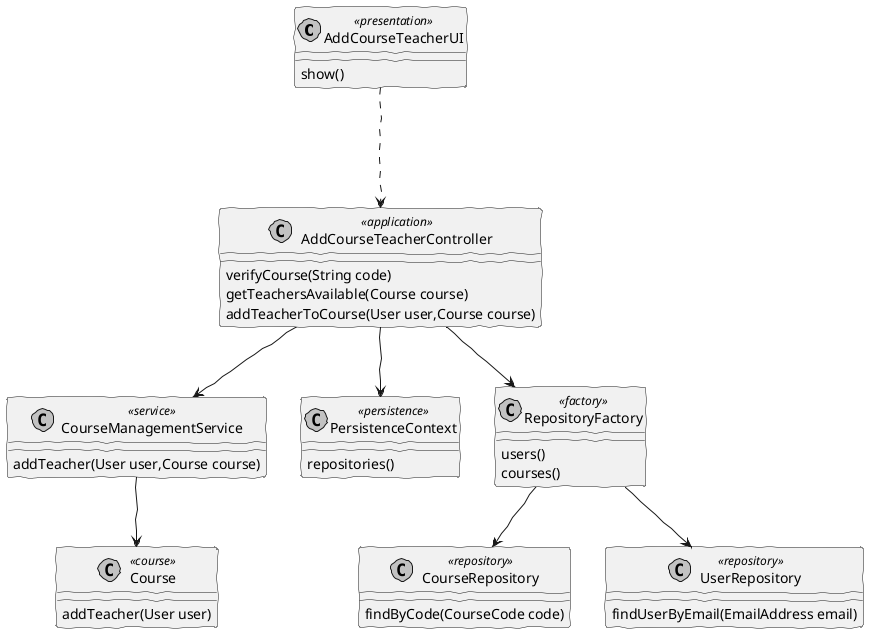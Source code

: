 @startuml
skinparam handwritten true
skinparam monochrome true
skinparam packageStyle rect
skinparam defaultFontName FG Virgil
skinparam shadowing false


class AddCourseTeacherUI <<presentation>>{
show()
}

class AddCourseTeacherController<<application>>{
verifyCourse(String code)
getTeachersAvailable(Course course)
addTeacherToCourse(User user,Course course)
}

class CourseManagementService<<service>>{
addTeacher(User user,Course course)
}

class Course<<course>>{
addTeacher(User user)
}

class PersistenceContext<<persistence>>{
repositories()
}

class RepositoryFactory<<factory>>{
users()
courses()
}

class CourseRepository <<repository>>{
findByCode(CourseCode code)
}

class UserRepository <<repository>>{
findUserByEmail(EmailAddress email)
}

AddCourseTeacherUI -.-> AddCourseTeacherController

AddCourseTeacherController --> PersistenceContext
AddCourseTeacherController --> RepositoryFactory
AddCourseTeacherController --> CourseManagementService

RepositoryFactory --> UserRepository
RepositoryFactory --> CourseRepository

CourseManagementService --> Course
@enduml